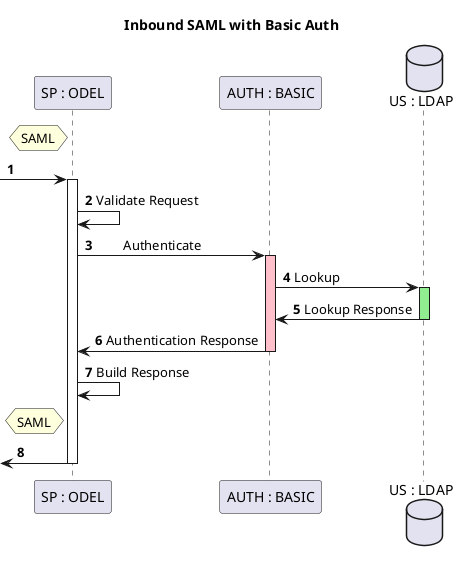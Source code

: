 @startuml
Title : Inbound SAML with Basic Auth


participant "SP : ODEL" as SP
participant "AUTH : BASIC" as AUTH
database "US : LDAP" as US_ODEL


autonumber

hnote left SP
SAML
end hnote
 -> SP
activate SP
SP -> SP : Validate Request
SP -> AUTH : \tAuthenticate
            activate AUTH #Pink
        AUTH -> US_ODEL : Lookup
        activate US_ODEL #lightGreen
        US_ODEL -> AUTH : Lookup Response
        deactivate US_ODEL
    AUTH -> SP : Authentication Response
        deactivate AUTH #Pink
SP -> SP : Build Response
hnote left SP
SAML
end hnote
 <- SP
deactivate SP


@enduml